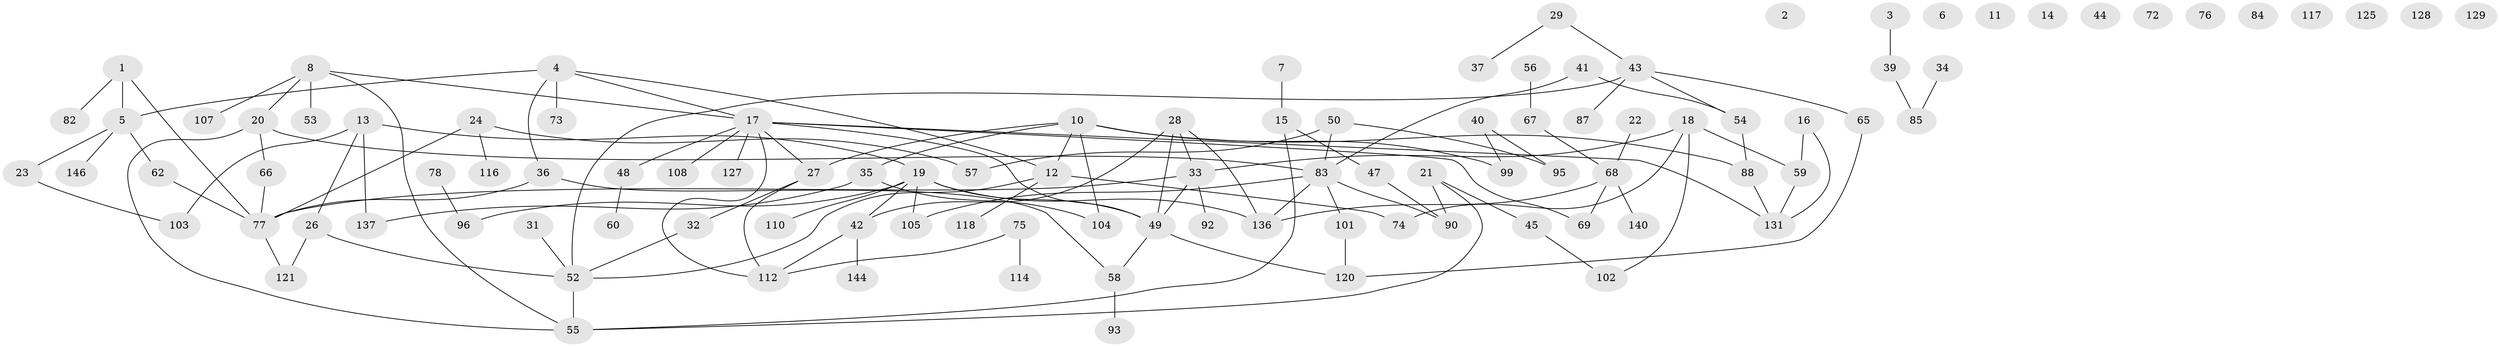 // Generated by graph-tools (version 1.1) at 2025/23/03/03/25 07:23:26]
// undirected, 104 vertices, 125 edges
graph export_dot {
graph [start="1"]
  node [color=gray90,style=filled];
  1 [super="+46"];
  2;
  3;
  4 [super="+9"];
  5 [super="+98"];
  6;
  7;
  8 [super="+70"];
  10 [super="+89"];
  11;
  12 [super="+119"];
  13 [super="+64"];
  14;
  15 [super="+61"];
  16 [super="+133"];
  17 [super="+145"];
  18 [super="+25"];
  19 [super="+124"];
  20;
  21;
  22;
  23;
  24 [super="+134"];
  26;
  27 [super="+30"];
  28 [super="+71"];
  29 [super="+38"];
  31;
  32;
  33;
  34 [super="+97"];
  35;
  36 [super="+123"];
  37;
  39 [super="+63"];
  40 [super="+115"];
  41 [super="+135"];
  42 [super="+51"];
  43 [super="+143"];
  44;
  45 [super="+139"];
  47 [super="+94"];
  48 [super="+126"];
  49 [super="+122"];
  50 [super="+147"];
  52 [super="+91"];
  53;
  54 [super="+142"];
  55 [super="+81"];
  56;
  57;
  58 [super="+79"];
  59 [super="+113"];
  60;
  62;
  65;
  66 [super="+130"];
  67;
  68 [super="+100"];
  69 [super="+138"];
  72;
  73;
  74;
  75 [super="+109"];
  76;
  77 [super="+80"];
  78;
  82;
  83 [super="+86"];
  84;
  85;
  87;
  88;
  90 [super="+141"];
  92;
  93;
  95;
  96 [super="+111"];
  99;
  101;
  102;
  103 [super="+106"];
  104 [super="+132"];
  105;
  107;
  108;
  110;
  112;
  114;
  116;
  117;
  118;
  120;
  121;
  125;
  127;
  128;
  129;
  131;
  136;
  137;
  140;
  144;
  146;
  1 -- 5;
  1 -- 77;
  1 -- 82;
  3 -- 39;
  4 -- 12;
  4 -- 17;
  4 -- 36;
  4 -- 73;
  4 -- 5;
  5 -- 23;
  5 -- 146;
  5 -- 62;
  7 -- 15;
  8 -- 53;
  8 -- 107;
  8 -- 20;
  8 -- 55;
  8 -- 17;
  10 -- 27;
  10 -- 88;
  10 -- 35;
  10 -- 99;
  10 -- 104;
  10 -- 12;
  12 -- 74;
  12 -- 118;
  12 -- 52;
  13 -- 103;
  13 -- 137;
  13 -- 19;
  13 -- 26;
  15 -- 47;
  15 -- 55;
  16 -- 59;
  16 -- 131;
  17 -- 48;
  17 -- 49;
  17 -- 69;
  17 -- 108;
  17 -- 112;
  17 -- 127;
  17 -- 131;
  17 -- 27;
  18 -- 33;
  18 -- 59;
  18 -- 74;
  18 -- 102;
  19 -- 105;
  19 -- 110;
  19 -- 136;
  19 -- 42;
  19 -- 96;
  19 -- 49;
  20 -- 55;
  20 -- 83;
  20 -- 66;
  21 -- 45;
  21 -- 55;
  21 -- 90;
  22 -- 68;
  23 -- 103;
  24 -- 57;
  24 -- 116;
  24 -- 77;
  26 -- 121;
  26 -- 52;
  27 -- 32;
  27 -- 112;
  28 -- 136;
  28 -- 33;
  28 -- 42;
  28 -- 49;
  29 -- 37;
  29 -- 43;
  31 -- 52;
  32 -- 52;
  33 -- 49;
  33 -- 77;
  33 -- 92;
  34 -- 85;
  35 -- 137;
  35 -- 104;
  36 -- 77;
  36 -- 58;
  39 -- 85;
  40 -- 95;
  40 -- 99;
  41 -- 83;
  41 -- 54;
  42 -- 144;
  42 -- 112;
  43 -- 54;
  43 -- 87;
  43 -- 65;
  43 -- 52;
  45 -- 102;
  47 -- 90;
  48 -- 60;
  49 -- 120;
  49 -- 58;
  50 -- 57;
  50 -- 83;
  50 -- 95;
  52 -- 55;
  54 -- 88;
  56 -- 67;
  58 -- 93;
  59 -- 131;
  62 -- 77;
  65 -- 120;
  66 -- 77;
  67 -- 68;
  68 -- 69;
  68 -- 140;
  68 -- 136;
  75 -- 112;
  75 -- 114;
  77 -- 121;
  78 -- 96;
  83 -- 101;
  83 -- 105;
  83 -- 136;
  83 -- 90;
  88 -- 131;
  101 -- 120;
}
